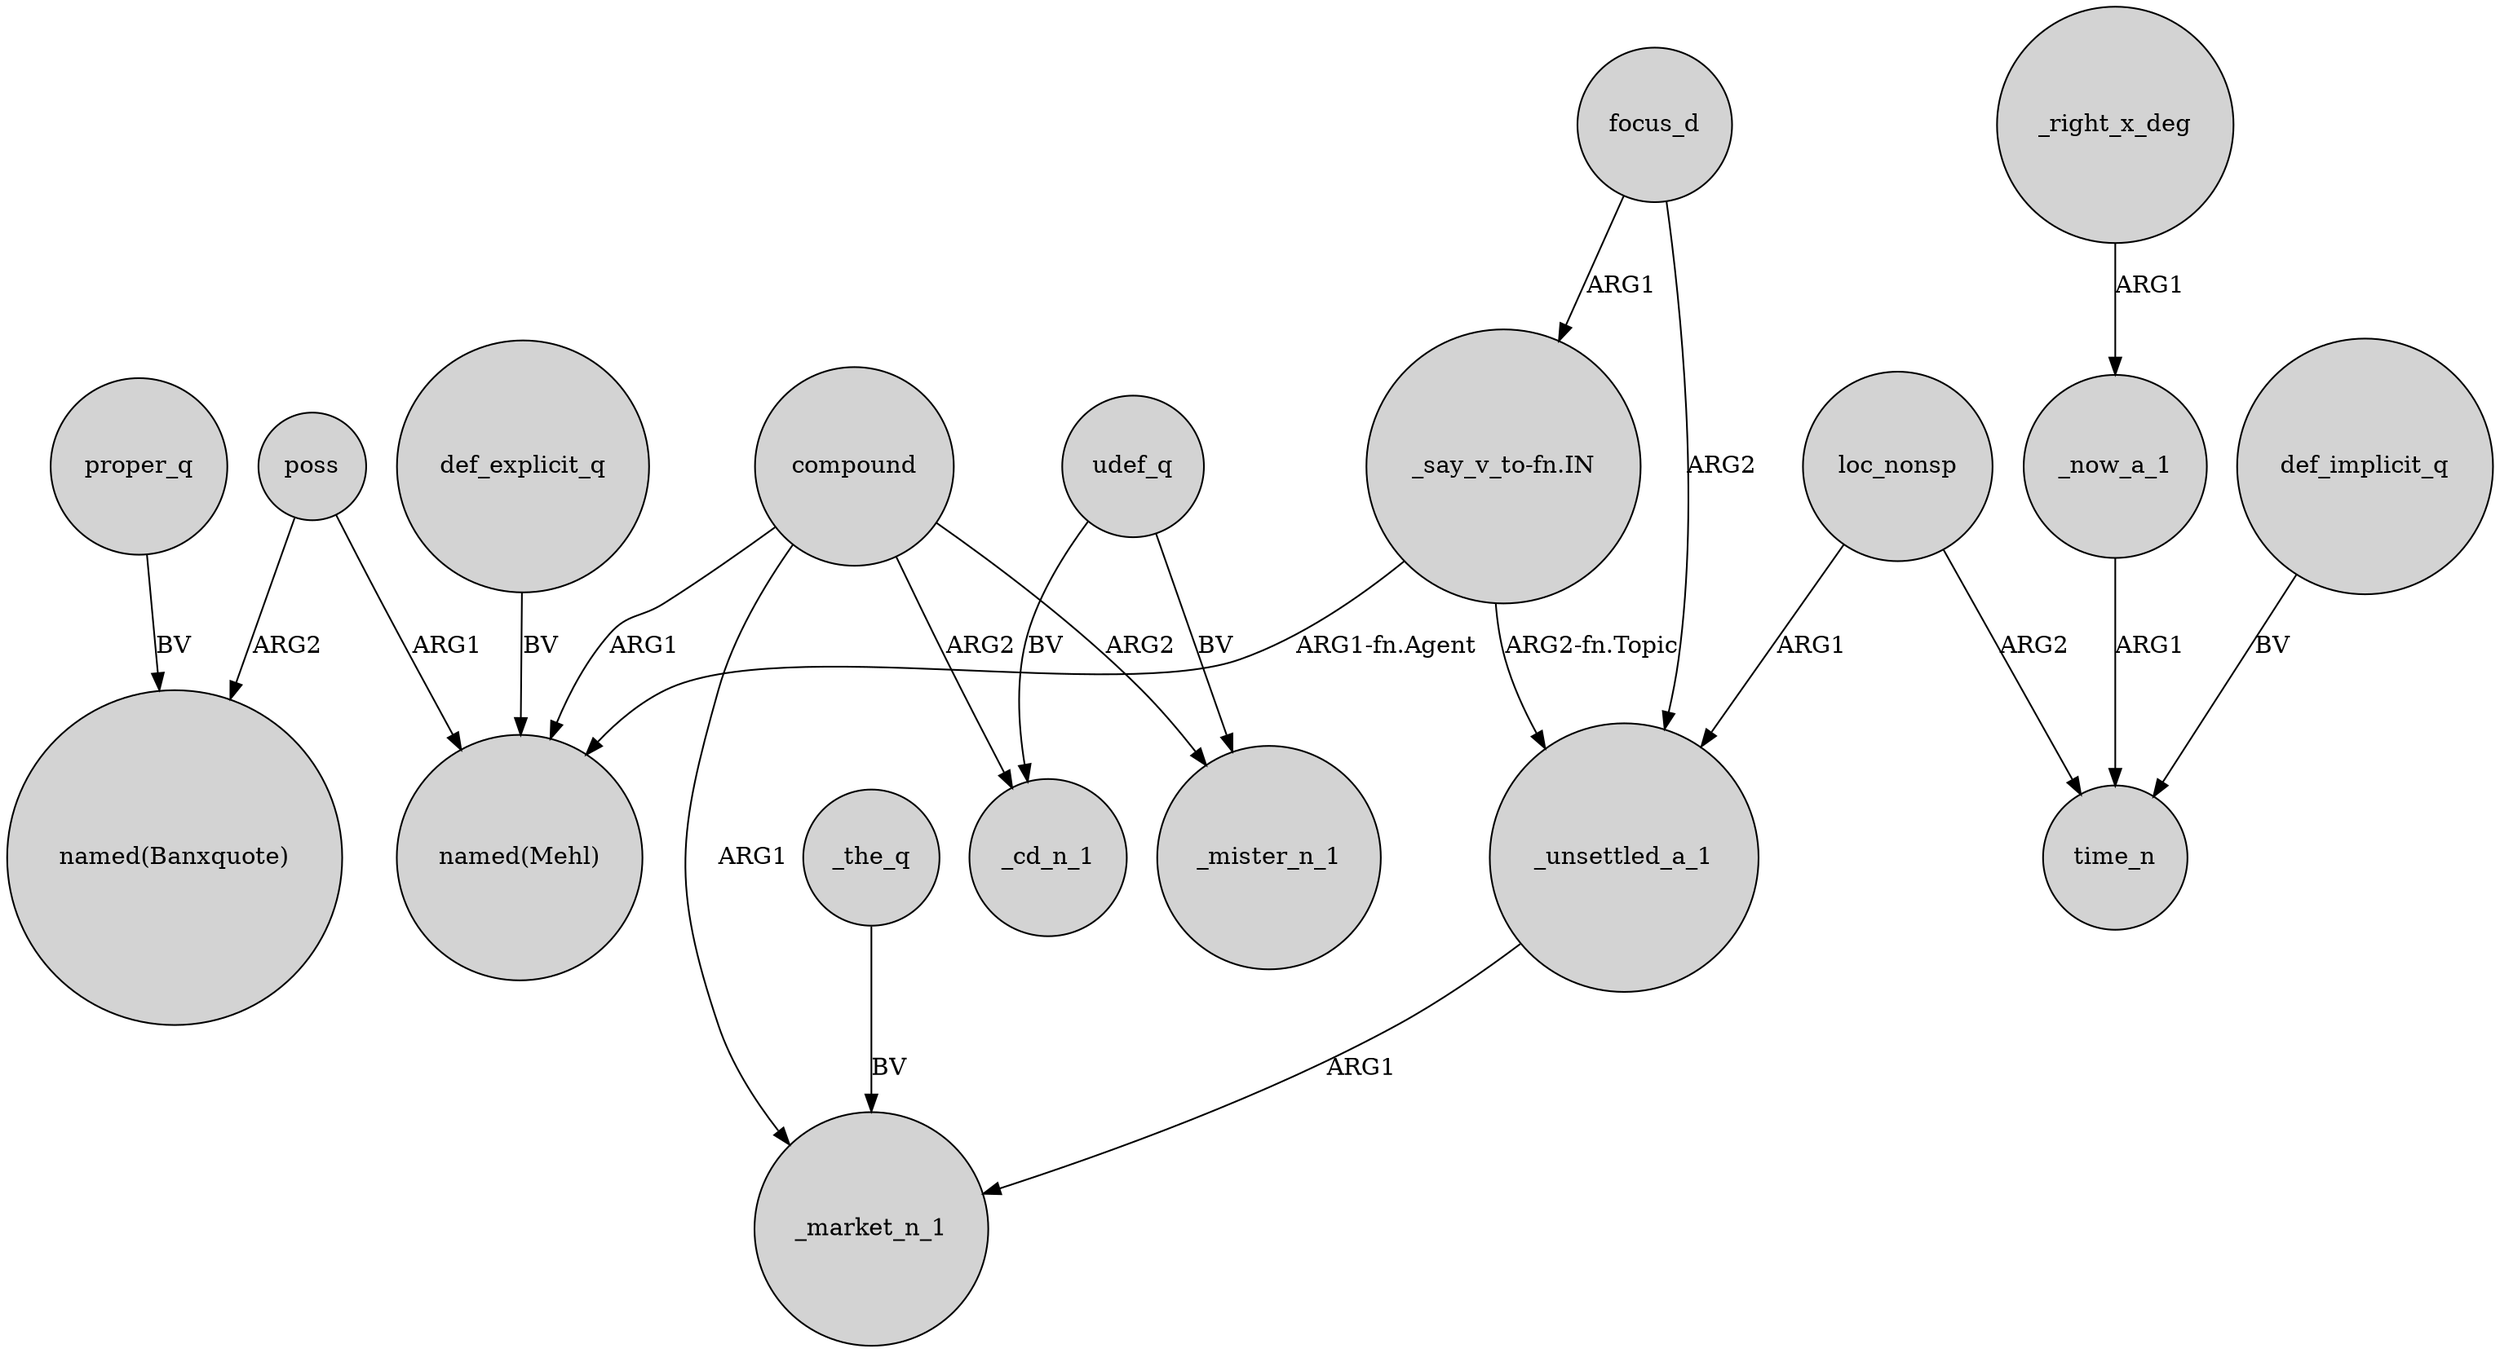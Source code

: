 digraph {
	node [shape=circle style=filled]
	poss -> "named(Mehl)" [label=ARG1]
	loc_nonsp -> _unsettled_a_1 [label=ARG1]
	def_explicit_q -> "named(Mehl)" [label=BV]
	"_say_v_to-fn.IN" -> "named(Mehl)" [label="ARG1-fn.Agent"]
	proper_q -> "named(Banxquote)" [label=BV]
	_unsettled_a_1 -> _market_n_1 [label=ARG1]
	compound -> _mister_n_1 [label=ARG2]
	udef_q -> _mister_n_1 [label=BV]
	"_say_v_to-fn.IN" -> _unsettled_a_1 [label="ARG2-fn.Topic"]
	focus_d -> _unsettled_a_1 [label=ARG2]
	udef_q -> _cd_n_1 [label=BV]
	focus_d -> "_say_v_to-fn.IN" [label=ARG1]
	loc_nonsp -> time_n [label=ARG2]
	poss -> "named(Banxquote)" [label=ARG2]
	_right_x_deg -> _now_a_1 [label=ARG1]
	_now_a_1 -> time_n [label=ARG1]
	compound -> "named(Mehl)" [label=ARG1]
	compound -> _market_n_1 [label=ARG1]
	_the_q -> _market_n_1 [label=BV]
	compound -> _cd_n_1 [label=ARG2]
	def_implicit_q -> time_n [label=BV]
}
